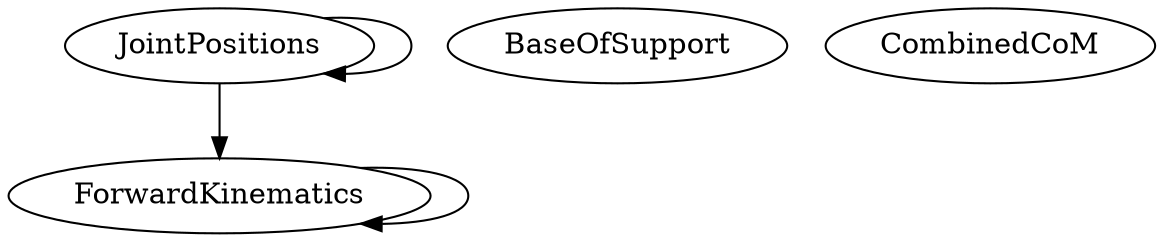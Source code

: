 /* Created by mdot for Matlab */
digraph m2html {
  ForwardKinematics -> ForwardKinematics;
  JointPositions -> ForwardKinematics;
  JointPositions -> JointPositions;

  BaseOfSupport [URL="BaseOfSupport.html"];
  CombinedCoM [URL="CombinedCoM.html"];
  ForwardKinematics [URL="ForwardKinematics.html"];
  JointPositions [URL="JointPositions.html"];
}